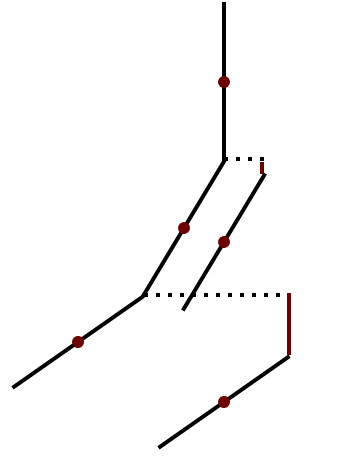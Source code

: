 <mxfile>
    <diagram id="zXZmugsaHBda1E7pLIOp" name="第 1 页">
        <mxGraphModel dx="201" dy="215" grid="1" gridSize="10" guides="1" tooltips="1" connect="1" arrows="1" fold="1" page="1" pageScale="1" pageWidth="827" pageHeight="1169" math="0" shadow="0">
            <root>
                <mxCell id="0"/>
                <mxCell id="1" parent="0"/>
                <mxCell id="26" value="" style="group" vertex="1" connectable="0" parent="1">
                    <mxGeometry x="270" y="160" width="20" height="80" as="geometry"/>
                </mxCell>
                <mxCell id="2" value="" style="line;strokeWidth=2;direction=south;html=1;" vertex="1" parent="26">
                    <mxGeometry x="5" width="10" height="80" as="geometry"/>
                </mxCell>
                <mxCell id="24" value="" style="shape=waypoint;sketch=0;fillStyle=solid;size=6;pointerEvents=1;points=[];fillColor=#a20025;resizable=0;rotatable=0;perimeter=centerPerimeter;snapToPoint=1;labelBackgroundColor=#00CCCC;fontColor=#ffffff;strokeColor=#6F0000;" vertex="1" parent="26">
                    <mxGeometry y="30" width="20" height="20" as="geometry"/>
                </mxCell>
                <mxCell id="29" value="" style="group;rotation=30;" vertex="1" connectable="0" parent="1">
                    <mxGeometry x="270" y="240" width="50" height="80" as="geometry"/>
                </mxCell>
                <mxCell id="30" value="" style="line;strokeWidth=2;direction=south;html=1;rotation=-329;" vertex="1" parent="29">
                    <mxGeometry x="5" width="10" height="80" as="geometry"/>
                </mxCell>
                <mxCell id="31" value="" style="shape=waypoint;sketch=0;fillStyle=solid;size=6;pointerEvents=1;points=[];fillColor=#a20025;resizable=0;rotatable=0;perimeter=centerPerimeter;snapToPoint=1;labelBackgroundColor=#00CCCC;fontColor=#ffffff;strokeColor=#6F0000;rotation=-329;" vertex="1" parent="29">
                    <mxGeometry y="30" width="20" height="20" as="geometry"/>
                </mxCell>
                <mxCell id="32" value="" style="group;rotation=55;" vertex="1" connectable="0" parent="1">
                    <mxGeometry x="270" y="320" width="20" height="80" as="geometry"/>
                </mxCell>
                <mxCell id="33" value="" style="line;strokeWidth=2;direction=south;html=1;rotation=55;" vertex="1" parent="32">
                    <mxGeometry x="5" width="10" height="80" as="geometry"/>
                </mxCell>
                <mxCell id="34" value="" style="shape=waypoint;sketch=0;fillStyle=solid;size=6;pointerEvents=1;points=[];fillColor=#a20025;resizable=0;rotatable=0;perimeter=centerPerimeter;snapToPoint=1;labelBackgroundColor=#00CCCC;fontColor=#ffffff;strokeColor=#6F0000;rotation=55;" vertex="1" parent="32">
                    <mxGeometry y="30" width="20" height="20" as="geometry"/>
                </mxCell>
                <mxCell id="38" value="" style="group;rotation=30;" vertex="1" connectable="0" parent="1">
                    <mxGeometry x="250" y="233" width="60" height="80" as="geometry"/>
                </mxCell>
                <mxCell id="39" value="" style="line;strokeWidth=2;direction=south;html=1;rotation=-329;" vertex="1" parent="38">
                    <mxGeometry x="5" width="10" height="80" as="geometry"/>
                </mxCell>
                <mxCell id="40" value="" style="shape=waypoint;sketch=0;fillStyle=solid;size=6;pointerEvents=1;points=[];fillColor=#a20025;resizable=0;rotatable=0;perimeter=centerPerimeter;snapToPoint=1;labelBackgroundColor=#00CCCC;fontColor=#ffffff;strokeColor=#6F0000;rotation=-329;" vertex="1" parent="38">
                    <mxGeometry y="30" width="20" height="20" as="geometry"/>
                </mxCell>
                <mxCell id="45" value="" style="line;strokeWidth=2;html=1;labelBackgroundColor=#00CCCC;fillStyle=auto;fontColor=#FF0000;dashed=1;dashPattern=1 2;rotation=0;" vertex="1" parent="38">
                    <mxGeometry x="-10" y="67" width="70" height="13" as="geometry"/>
                </mxCell>
                <mxCell id="46" value="" style="line;strokeWidth=2;html=1;labelBackgroundColor=#00CCCC;fillStyle=auto;fontColor=#ffffff;fillColor=#a20025;strokeColor=#6F0000;rotation=-90;" vertex="1" parent="38">
                    <mxGeometry x="46" y="-13" width="6" height="46" as="geometry"/>
                </mxCell>
                <mxCell id="41" value="" style="group;rotation=55;" vertex="1" connectable="0" parent="1">
                    <mxGeometry x="197" y="290" width="20" height="80" as="geometry"/>
                </mxCell>
                <mxCell id="42" value="" style="line;strokeWidth=2;direction=south;html=1;rotation=55;" vertex="1" parent="41">
                    <mxGeometry x="5" width="10" height="80" as="geometry"/>
                </mxCell>
                <mxCell id="43" value="" style="shape=waypoint;sketch=0;fillStyle=solid;size=6;pointerEvents=1;points=[];fillColor=#a20025;resizable=0;rotatable=0;perimeter=centerPerimeter;snapToPoint=1;labelBackgroundColor=#00CCCC;fontColor=#ffffff;strokeColor=#6F0000;rotation=55;" vertex="1" parent="41">
                    <mxGeometry y="30" width="20" height="20" as="geometry"/>
                </mxCell>
                <mxCell id="44" value="" style="line;strokeWidth=2;html=1;labelBackgroundColor=#00CCCC;fillStyle=auto;fontColor=#FF0000;dashed=1;dashPattern=1 2;rotation=0;" vertex="1" parent="1">
                    <mxGeometry x="280" y="232" width="20" height="13" as="geometry"/>
                </mxCell>
                <mxCell id="47" value="" style="line;strokeWidth=2;html=1;labelBackgroundColor=#00CCCC;fillStyle=auto;fontColor=#ffffff;fillColor=#a20025;strokeColor=#6F0000;rotation=-90;" vertex="1" parent="1">
                    <mxGeometry x="297" y="298" width="31" height="46" as="geometry"/>
                </mxCell>
            </root>
        </mxGraphModel>
    </diagram>
</mxfile>
